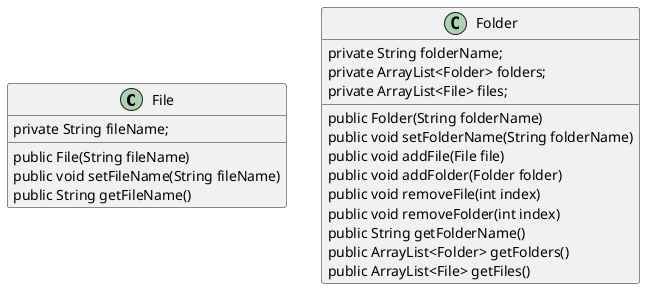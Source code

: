 @startuml

class File{
    private String fileName;

    public File(String fileName)
    public void setFileName(String fileName)
    public String getFileName()
}

class Folder{
    private String folderName;
    private ArrayList<Folder> folders;
    private ArrayList<File> files;

    public Folder(String folderName)
    public void setFolderName(String folderName)
    public void addFile(File file)
    public void addFolder(Folder folder)
    public void removeFile(int index)
    public void removeFolder(int index)
    public String getFolderName()
    public ArrayList<Folder> getFolders()
    public ArrayList<File> getFiles()
}

@enduml